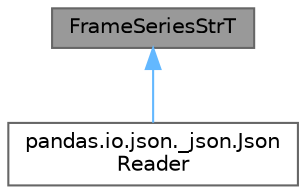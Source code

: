 digraph "FrameSeriesStrT"
{
 // LATEX_PDF_SIZE
  bgcolor="transparent";
  edge [fontname=Helvetica,fontsize=10,labelfontname=Helvetica,labelfontsize=10];
  node [fontname=Helvetica,fontsize=10,shape=box,height=0.2,width=0.4];
  Node1 [id="Node000001",label="FrameSeriesStrT",height=0.2,width=0.4,color="gray40", fillcolor="grey60", style="filled", fontcolor="black",tooltip=" "];
  Node1 -> Node2 [id="edge1_Node000001_Node000002",dir="back",color="steelblue1",style="solid",tooltip=" "];
  Node2 [id="Node000002",label="pandas.io.json._json.Json\lReader",height=0.2,width=0.4,color="gray40", fillcolor="white", style="filled",URL="$de/d71/classpandas_1_1io_1_1json_1_1__json_1_1JsonReader.html",tooltip=" "];
}
